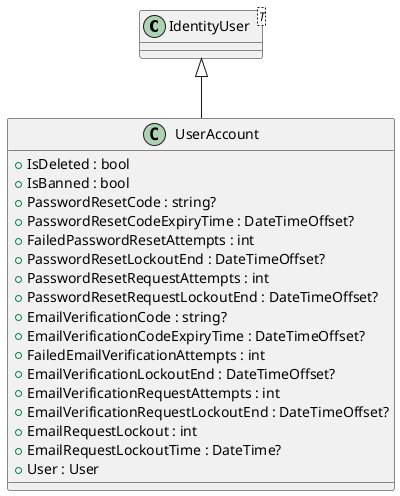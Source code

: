 @startuml
class IdentityUser<T> {

}



class UserAccount {
    + IsDeleted : bool
    + IsBanned : bool
    + PasswordResetCode : string?
    + PasswordResetCodeExpiryTime : DateTimeOffset?
    + FailedPasswordResetAttempts : int
    + PasswordResetLockoutEnd : DateTimeOffset?
    + PasswordResetRequestAttempts : int
    + PasswordResetRequestLockoutEnd : DateTimeOffset?
    + EmailVerificationCode : string?
    + EmailVerificationCodeExpiryTime : DateTimeOffset?
    + FailedEmailVerificationAttempts : int
    + EmailVerificationLockoutEnd : DateTimeOffset?
    + EmailVerificationRequestAttempts : int
    + EmailVerificationRequestLockoutEnd : DateTimeOffset?
    + EmailRequestLockout : int
    + EmailRequestLockoutTime : DateTime?
    + User : User
}

IdentityUser <|-- UserAccount

@enduml